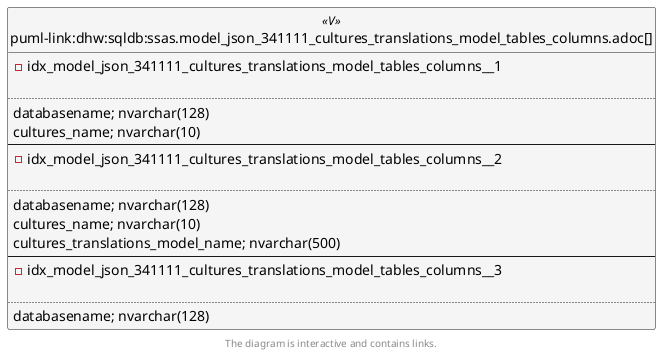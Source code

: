 @startuml
left to right direction
'top to bottom direction
hide circle
'avoide "." issues:
set namespaceSeparator none


skinparam class {
  BackgroundColor White
  BackgroundColor<<FN>> Yellow
  BackgroundColor<<FS>> Yellow
  BackgroundColor<<FT>> LightGray
  BackgroundColor<<IF>> Yellow
  BackgroundColor<<IS>> Yellow
  BackgroundColor<<P>> Aqua
  BackgroundColor<<PC>> Aqua
  BackgroundColor<<SN>> Yellow
  BackgroundColor<<SO>> SlateBlue
  BackgroundColor<<TF>> LightGray
  BackgroundColor<<TR>> Tomato
  BackgroundColor<<U>> White
  BackgroundColor<<V>> WhiteSmoke
  BackgroundColor<<X>> Aqua
  BackgroundColor<<external>> AliceBlue
}


entity "puml-link:dhw:sqldb:ssas.model_json_341111_cultures_translations_model_tables_columns.adoc[]" as ssas.model_json_341111_cultures_translations_model_tables_columns << V >> {
- idx_model_json_341111_cultures_translations_model_tables_columns__1

..
databasename; nvarchar(128)
cultures_name; nvarchar(10)
--
- idx_model_json_341111_cultures_translations_model_tables_columns__2

..
databasename; nvarchar(128)
cultures_name; nvarchar(10)
cultures_translations_model_name; nvarchar(500)
--
- idx_model_json_341111_cultures_translations_model_tables_columns__3

..
databasename; nvarchar(128)
}

footer The diagram is interactive and contains links.
@enduml

